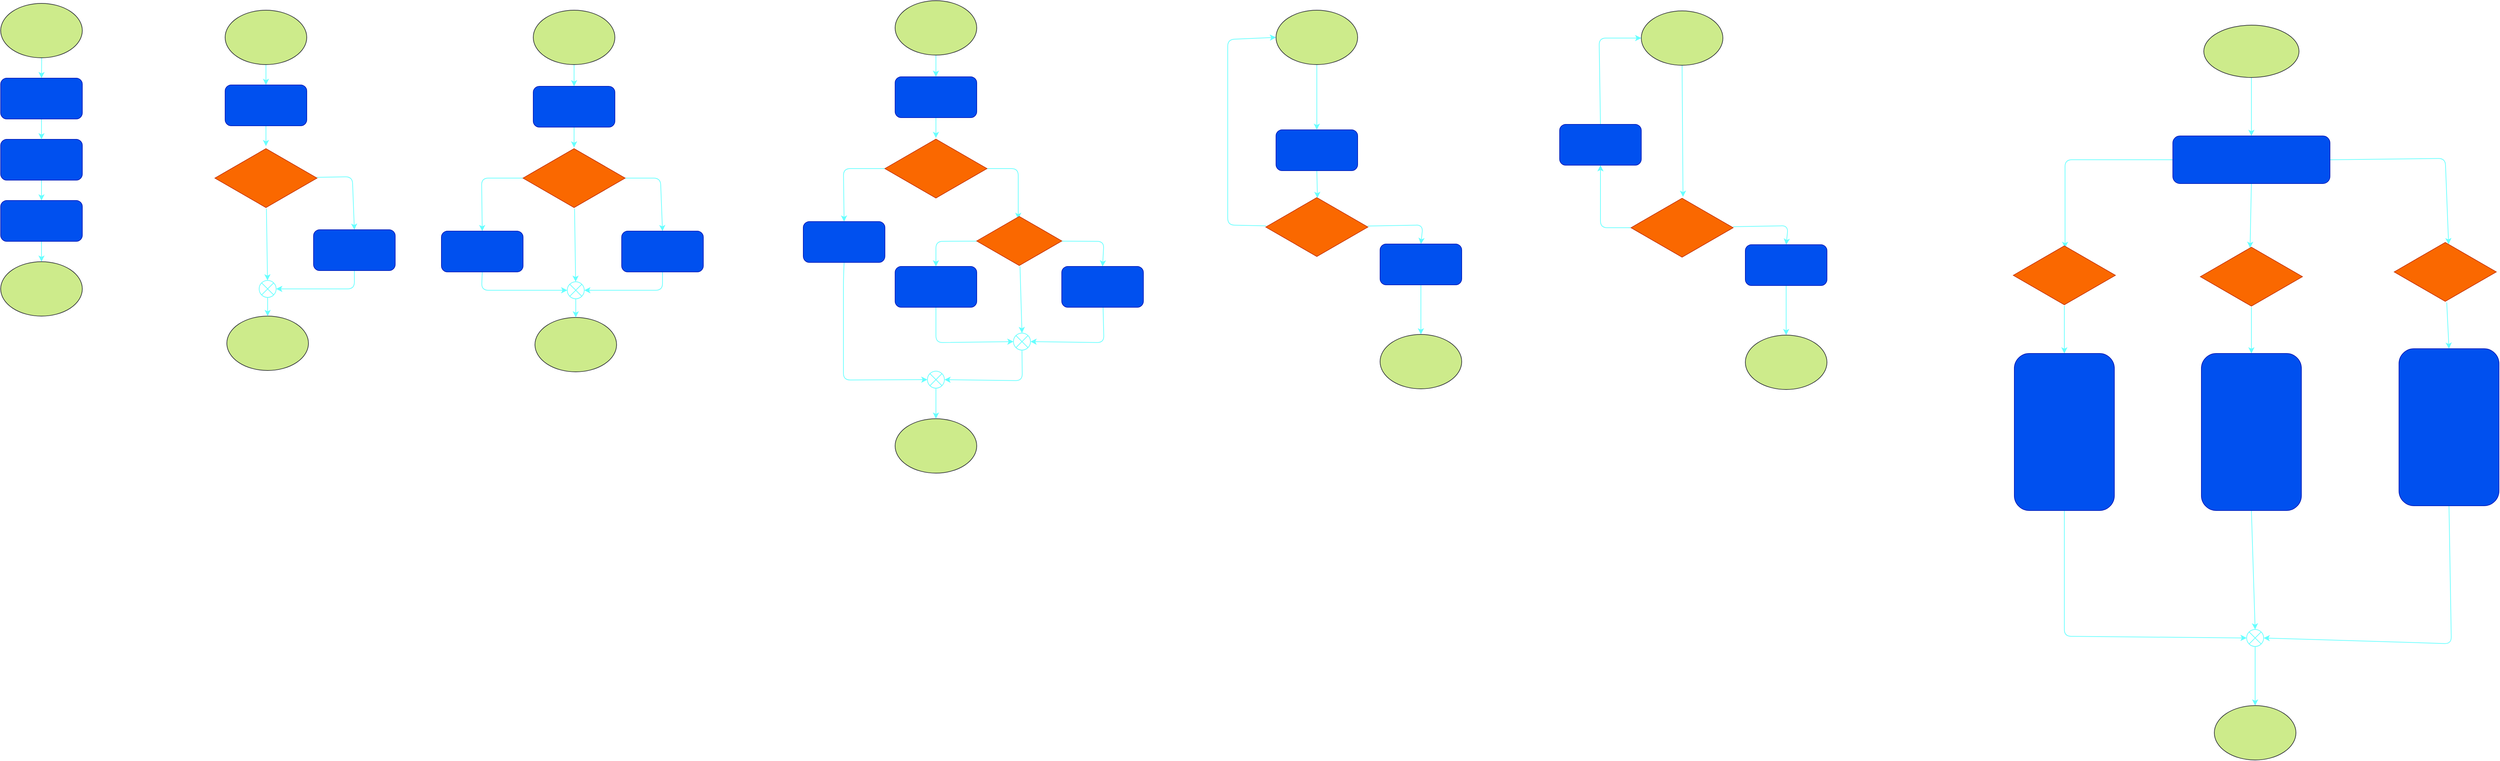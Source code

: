 <mxfile>
    <diagram id="fZ2v4ZQwoP33o_TBNRTP" name="Page-1">
        <mxGraphModel dx="1357" dy="1018" grid="1" gridSize="7" guides="1" tooltips="1" connect="1" arrows="1" fold="1" page="1" pageScale="1" pageWidth="4000" pageHeight="4681" math="0" shadow="0">
            <root>
                <mxCell id="0"/>
                <mxCell id="1" parent="0"/>
                <mxCell id="2" value="" style="edgeStyle=none;html=1;rounded=1;strokeColor=#66FFFF;shadow=0;" edge="1" parent="1" source="3" target="7">
                    <mxGeometry relative="1" as="geometry"/>
                </mxCell>
                <mxCell id="3" value="" style="ellipse;whiteSpace=wrap;html=1;rounded=1;strokeColor=#36393d;shadow=0;fillColor=#cdeb8b;" vertex="1" parent="1">
                    <mxGeometry x="100" y="10" width="120" height="80" as="geometry"/>
                </mxCell>
                <mxCell id="4" value="" style="edgeStyle=none;html=1;rounded=1;strokeColor=#66FFFF;shadow=0;" edge="1" parent="1" source="5" target="9">
                    <mxGeometry relative="1" as="geometry"/>
                </mxCell>
                <mxCell id="5" value="" style="rounded=1;whiteSpace=wrap;html=1;strokeColor=#001DBC;shadow=0;fillColor=#0050ef;fontColor=#ffffff;" vertex="1" parent="1">
                    <mxGeometry x="100" y="210" width="120" height="60" as="geometry"/>
                </mxCell>
                <mxCell id="6" value="" style="edgeStyle=none;html=1;rounded=1;strokeColor=#66FFFF;shadow=0;" edge="1" parent="1" source="7" target="5">
                    <mxGeometry relative="1" as="geometry"/>
                </mxCell>
                <mxCell id="7" value="" style="rounded=1;whiteSpace=wrap;html=1;strokeColor=#001DBC;shadow=0;fillColor=#0050ef;fontColor=#ffffff;" vertex="1" parent="1">
                    <mxGeometry x="100" y="120" width="120" height="60" as="geometry"/>
                </mxCell>
                <mxCell id="8" value="" style="edgeStyle=none;html=1;rounded=1;strokeColor=#66FFFF;shadow=0;" edge="1" parent="1" source="9" target="10">
                    <mxGeometry relative="1" as="geometry"/>
                </mxCell>
                <mxCell id="9" value="" style="rounded=1;whiteSpace=wrap;html=1;strokeColor=#001DBC;shadow=0;fillColor=#0050ef;fontColor=#ffffff;" vertex="1" parent="1">
                    <mxGeometry x="100" y="300" width="120" height="60" as="geometry"/>
                </mxCell>
                <mxCell id="10" value="" style="ellipse;whiteSpace=wrap;html=1;rounded=1;strokeColor=#36393d;shadow=0;fillColor=#cdeb8b;" vertex="1" parent="1">
                    <mxGeometry x="100" y="390" width="120" height="80" as="geometry"/>
                </mxCell>
                <mxCell id="11" value="" style="edgeStyle=none;html=1;rounded=1;strokeColor=#66FFFF;shadow=0;" edge="1" parent="1" source="12" target="14">
                    <mxGeometry relative="1" as="geometry"/>
                </mxCell>
                <mxCell id="12" value="" style="ellipse;whiteSpace=wrap;html=1;rounded=1;strokeColor=#36393d;shadow=0;fillColor=#cdeb8b;" vertex="1" parent="1">
                    <mxGeometry x="430" y="20" width="120" height="80" as="geometry"/>
                </mxCell>
                <mxCell id="13" value="" style="edgeStyle=none;html=1;rounded=1;strokeColor=#66FFFF;shadow=0;" edge="1" parent="1" source="14">
                    <mxGeometry relative="1" as="geometry">
                        <mxPoint x="490.0" y="220" as="targetPoint"/>
                    </mxGeometry>
                </mxCell>
                <mxCell id="14" value="" style="rounded=1;whiteSpace=wrap;html=1;strokeColor=#001DBC;shadow=0;fillColor=#0050ef;fontColor=#ffffff;" vertex="1" parent="1">
                    <mxGeometry x="430" y="130" width="120" height="60" as="geometry"/>
                </mxCell>
                <mxCell id="15" style="edgeStyle=none;html=1;entryX=1;entryY=0.5;entryDx=0;entryDy=0;exitX=0.5;exitY=1;exitDx=0;exitDy=0;rounded=1;strokeColor=#66FFFF;shadow=0;" edge="1" parent="1" target="21" source="22">
                    <mxGeometry relative="1" as="geometry">
                        <Array as="points">
                            <mxPoint x="620" y="430"/>
                        </Array>
                        <mxPoint x="616" y="469" as="sourcePoint"/>
                    </mxGeometry>
                </mxCell>
                <mxCell id="16" value="" style="ellipse;whiteSpace=wrap;html=1;rounded=1;strokeColor=#36393d;shadow=0;fillColor=#cdeb8b;" vertex="1" parent="1">
                    <mxGeometry x="432.5" y="470" width="120" height="80" as="geometry"/>
                </mxCell>
                <mxCell id="17" style="edgeStyle=none;html=1;entryX=0.5;entryY=0;entryDx=0;entryDy=0;rounded=1;strokeColor=#66FFFF;shadow=0;" edge="1" parent="1" source="19" target="22">
                    <mxGeometry relative="1" as="geometry">
                        <Array as="points">
                            <mxPoint x="617" y="265"/>
                        </Array>
                        <mxPoint x="623" y="308" as="targetPoint"/>
                    </mxGeometry>
                </mxCell>
                <mxCell id="18" value="" style="edgeStyle=none;html=1;rounded=1;strokeColor=#66FFFF;shadow=0;" edge="1" parent="1" source="19" target="21">
                    <mxGeometry relative="1" as="geometry"/>
                </mxCell>
                <mxCell id="19" value="" style="html=1;whiteSpace=wrap;aspect=fixed;shape=isoRectangle;rounded=1;strokeColor=#C73500;shadow=0;fillColor=#fa6800;fontColor=#000000;" vertex="1" parent="1">
                    <mxGeometry x="415" y="222" width="150" height="90" as="geometry"/>
                </mxCell>
                <mxCell id="20" value="" style="edgeStyle=none;html=1;rounded=1;strokeColor=#66FFFF;shadow=0;" edge="1" parent="1" source="21" target="16">
                    <mxGeometry relative="1" as="geometry"/>
                </mxCell>
                <mxCell id="21" value="" style="shape=sumEllipse;perimeter=ellipsePerimeter;whiteSpace=wrap;html=1;backgroundOutline=1;rounded=1;strokeColor=#66FFFF;shadow=0;" vertex="1" parent="1">
                    <mxGeometry x="480" y="417.5" width="25" height="25" as="geometry"/>
                </mxCell>
                <mxCell id="22" value="" style="whiteSpace=wrap;html=1;rounded=1;strokeColor=#001DBC;shadow=0;fillColor=#0050ef;fontColor=#ffffff;" vertex="1" parent="1">
                    <mxGeometry x="560" y="343" width="120" height="60" as="geometry"/>
                </mxCell>
                <mxCell id="35" value="" style="edgeStyle=none;html=1;rounded=1;strokeColor=#66FFFF;shadow=0;" edge="1" source="36" target="38" parent="1">
                    <mxGeometry relative="1" as="geometry"/>
                </mxCell>
                <mxCell id="36" value="" style="ellipse;whiteSpace=wrap;html=1;rounded=1;strokeColor=#36393d;shadow=0;fillColor=#cdeb8b;" vertex="1" parent="1">
                    <mxGeometry x="883" y="20" width="120" height="80" as="geometry"/>
                </mxCell>
                <mxCell id="37" value="" style="edgeStyle=none;html=1;rounded=1;strokeColor=#66FFFF;shadow=0;" edge="1" source="38" parent="1">
                    <mxGeometry relative="1" as="geometry">
                        <mxPoint x="943.0" y="222" as="targetPoint"/>
                    </mxGeometry>
                </mxCell>
                <mxCell id="38" value="" style="rounded=1;whiteSpace=wrap;html=1;strokeColor=#001DBC;shadow=0;fillColor=#0050ef;fontColor=#ffffff;" vertex="1" parent="1">
                    <mxGeometry x="883" y="132" width="120" height="60" as="geometry"/>
                </mxCell>
                <mxCell id="39" style="edgeStyle=none;html=1;entryX=1;entryY=0.5;entryDx=0;entryDy=0;exitX=0.5;exitY=1;exitDx=0;exitDy=0;rounded=1;strokeColor=#66FFFF;shadow=0;" edge="1" source="46" target="45" parent="1">
                    <mxGeometry relative="1" as="geometry">
                        <Array as="points">
                            <mxPoint x="1073" y="432"/>
                        </Array>
                        <mxPoint x="1069" y="471" as="sourcePoint"/>
                    </mxGeometry>
                </mxCell>
                <mxCell id="40" value="" style="ellipse;whiteSpace=wrap;html=1;rounded=1;strokeColor=#36393d;shadow=0;fillColor=#cdeb8b;" vertex="1" parent="1">
                    <mxGeometry x="885.5" y="472" width="120" height="80" as="geometry"/>
                </mxCell>
                <mxCell id="41" style="edgeStyle=none;html=1;entryX=0.5;entryY=0;entryDx=0;entryDy=0;rounded=1;strokeColor=#66FFFF;shadow=0;" edge="1" source="43" target="46" parent="1">
                    <mxGeometry relative="1" as="geometry">
                        <Array as="points">
                            <mxPoint x="1070" y="267"/>
                        </Array>
                        <mxPoint x="1076" y="310" as="targetPoint"/>
                    </mxGeometry>
                </mxCell>
                <mxCell id="42" value="" style="edgeStyle=none;html=1;rounded=1;strokeColor=#66FFFF;shadow=0;" edge="1" source="43" target="45" parent="1">
                    <mxGeometry relative="1" as="geometry"/>
                </mxCell>
                <mxCell id="49" style="edgeStyle=none;sketch=0;html=1;shadow=0;strokeColor=#66FFFF;entryX=0.5;entryY=0;entryDx=0;entryDy=0;" edge="1" parent="1" source="43" target="48">
                    <mxGeometry relative="1" as="geometry">
                        <mxPoint x="812" y="267" as="targetPoint"/>
                        <Array as="points">
                            <mxPoint x="807" y="267"/>
                        </Array>
                    </mxGeometry>
                </mxCell>
                <mxCell id="43" value="" style="html=1;whiteSpace=wrap;aspect=fixed;shape=isoRectangle;rounded=1;strokeColor=#C73500;shadow=0;fillColor=#fa6800;fontColor=#000000;" vertex="1" parent="1">
                    <mxGeometry x="868" y="222" width="150" height="90" as="geometry"/>
                </mxCell>
                <mxCell id="44" value="" style="edgeStyle=none;html=1;rounded=1;strokeColor=#66FFFF;shadow=0;" edge="1" source="45" target="40" parent="1">
                    <mxGeometry relative="1" as="geometry"/>
                </mxCell>
                <mxCell id="45" value="" style="shape=sumEllipse;perimeter=ellipsePerimeter;whiteSpace=wrap;html=1;backgroundOutline=1;rounded=1;strokeColor=#66FFFF;shadow=0;" vertex="1" parent="1">
                    <mxGeometry x="933" y="419.5" width="25" height="25" as="geometry"/>
                </mxCell>
                <mxCell id="46" value="" style="whiteSpace=wrap;html=1;rounded=1;strokeColor=#001DBC;shadow=0;fillColor=#0050ef;fontColor=#ffffff;" vertex="1" parent="1">
                    <mxGeometry x="1013" y="345" width="120" height="60" as="geometry"/>
                </mxCell>
                <mxCell id="50" style="edgeStyle=none;sketch=0;html=1;exitX=0.5;exitY=1;exitDx=0;exitDy=0;shadow=0;strokeColor=#66FFFF;entryX=0;entryY=0.5;entryDx=0;entryDy=0;" edge="1" parent="1" source="48" target="45">
                    <mxGeometry relative="1" as="geometry">
                        <mxPoint x="806.706" y="462" as="targetPoint"/>
                        <Array as="points">
                            <mxPoint x="807" y="432"/>
                        </Array>
                    </mxGeometry>
                </mxCell>
                <mxCell id="48" value="" style="whiteSpace=wrap;html=1;rounded=1;strokeColor=#001DBC;shadow=0;fillColor=#0050ef;fontColor=#ffffff;" vertex="1" parent="1">
                    <mxGeometry x="748" y="345" width="120" height="60" as="geometry"/>
                </mxCell>
                <mxCell id="52" value="" style="edgeStyle=none;html=1;rounded=1;strokeColor=#66FFFF;shadow=0;" edge="1" source="53" target="55" parent="1">
                    <mxGeometry relative="1" as="geometry"/>
                </mxCell>
                <mxCell id="53" value="" style="ellipse;whiteSpace=wrap;html=1;rounded=1;strokeColor=#36393d;shadow=0;fillColor=#cdeb8b;" vertex="1" parent="1">
                    <mxGeometry x="1415" y="6" width="120" height="80" as="geometry"/>
                </mxCell>
                <mxCell id="54" value="" style="edgeStyle=none;html=1;rounded=1;strokeColor=#66FFFF;shadow=0;" edge="1" source="55" parent="1">
                    <mxGeometry relative="1" as="geometry">
                        <mxPoint x="1475.0" y="208" as="targetPoint"/>
                    </mxGeometry>
                </mxCell>
                <mxCell id="55" value="" style="rounded=1;whiteSpace=wrap;html=1;strokeColor=#001DBC;shadow=0;fillColor=#0050ef;fontColor=#ffffff;" vertex="1" parent="1">
                    <mxGeometry x="1415" y="118" width="120" height="60" as="geometry"/>
                </mxCell>
                <mxCell id="57" value="" style="ellipse;whiteSpace=wrap;html=1;rounded=1;strokeColor=#36393d;shadow=0;fillColor=#cdeb8b;" vertex="1" parent="1">
                    <mxGeometry x="1415" y="621" width="120" height="80" as="geometry"/>
                </mxCell>
                <mxCell id="58" style="edgeStyle=none;html=1;rounded=1;strokeColor=#66FFFF;shadow=0;entryX=0.488;entryY=0.067;entryDx=0;entryDy=0;entryPerimeter=0;" edge="1" source="61" target="68" parent="1">
                    <mxGeometry relative="1" as="geometry">
                        <Array as="points">
                            <mxPoint x="1596" y="253"/>
                        </Array>
                        <mxPoint x="1596" y="299" as="targetPoint"/>
                    </mxGeometry>
                </mxCell>
                <mxCell id="60" style="edgeStyle=none;sketch=0;html=1;shadow=0;strokeColor=#66FFFF;entryX=0.5;entryY=0;entryDx=0;entryDy=0;" edge="1" source="61" parent="1" target="66">
                    <mxGeometry relative="1" as="geometry">
                        <mxPoint x="1340" y="306" as="targetPoint"/>
                        <Array as="points">
                            <mxPoint x="1339" y="253"/>
                        </Array>
                    </mxGeometry>
                </mxCell>
                <mxCell id="61" value="" style="html=1;whiteSpace=wrap;aspect=fixed;shape=isoRectangle;rounded=1;strokeColor=#C73500;shadow=0;fillColor=#fa6800;fontColor=#000000;" vertex="1" parent="1">
                    <mxGeometry x="1400" y="208" width="150" height="90" as="geometry"/>
                </mxCell>
                <mxCell id="62" value="" style="edgeStyle=none;html=1;rounded=1;strokeColor=#66FFFF;shadow=0;" edge="1" source="63" target="57" parent="1">
                    <mxGeometry relative="1" as="geometry"/>
                </mxCell>
                <mxCell id="63" value="" style="shape=sumEllipse;perimeter=ellipsePerimeter;whiteSpace=wrap;html=1;backgroundOutline=1;rounded=1;strokeColor=#66FFFF;shadow=0;" vertex="1" parent="1">
                    <mxGeometry x="1462.5" y="551" width="25" height="25" as="geometry"/>
                </mxCell>
                <mxCell id="65" style="edgeStyle=none;sketch=0;html=1;shadow=0;strokeColor=#66FFFF;entryX=0;entryY=0.5;entryDx=0;entryDy=0;exitX=0.5;exitY=1;exitDx=0;exitDy=0;" edge="1" target="63" parent="1" source="66">
                    <mxGeometry relative="1" as="geometry">
                        <mxPoint x="1338.706" y="448" as="targetPoint"/>
                        <mxPoint x="1339" y="425" as="sourcePoint"/>
                        <Array as="points">
                            <mxPoint x="1339" y="418"/>
                            <mxPoint x="1339" y="564"/>
                        </Array>
                    </mxGeometry>
                </mxCell>
                <mxCell id="66" value="" style="whiteSpace=wrap;html=1;rounded=1;strokeColor=#001DBC;shadow=0;fillColor=#0050ef;fontColor=#ffffff;" vertex="1" parent="1">
                    <mxGeometry x="1280" y="331" width="120" height="60" as="geometry"/>
                </mxCell>
                <mxCell id="71" style="edgeStyle=none;sketch=0;html=1;shadow=0;strokeColor=#66FFFF;entryX=0.5;entryY=0;entryDx=0;entryDy=0;" edge="1" parent="1" source="68" target="69">
                    <mxGeometry relative="1" as="geometry">
                        <mxPoint x="1484" y="390" as="targetPoint"/>
                        <Array as="points">
                            <mxPoint x="1475" y="360"/>
                        </Array>
                    </mxGeometry>
                </mxCell>
                <mxCell id="72" style="edgeStyle=none;sketch=0;html=1;entryX=0.5;entryY=0;entryDx=0;entryDy=0;shadow=0;strokeColor=#66FFFF;" edge="1" parent="1" source="68">
                    <mxGeometry relative="1" as="geometry">
                        <mxPoint x="1720.0" y="397" as="targetPoint"/>
                        <Array as="points">
                            <mxPoint x="1722" y="360"/>
                        </Array>
                    </mxGeometry>
                </mxCell>
                <mxCell id="78" style="edgeStyle=none;sketch=0;html=1;entryX=0.5;entryY=0;entryDx=0;entryDy=0;shadow=0;strokeColor=#66FFFF;" edge="1" parent="1" source="68" target="73">
                    <mxGeometry relative="1" as="geometry"/>
                </mxCell>
                <mxCell id="68" value="" style="html=1;whiteSpace=wrap;aspect=fixed;shape=isoRectangle;rounded=1;strokeColor=#C73500;shadow=0;fillColor=#fa6800;fontColor=#000000;" vertex="1" parent="1">
                    <mxGeometry x="1535" y="322" width="125" height="75" as="geometry"/>
                </mxCell>
                <mxCell id="77" style="edgeStyle=none;sketch=0;html=1;entryX=0;entryY=0.5;entryDx=0;entryDy=0;shadow=0;strokeColor=#66FFFF;" edge="1" parent="1" source="69" target="73">
                    <mxGeometry relative="1" as="geometry">
                        <Array as="points">
                            <mxPoint x="1475" y="509"/>
                        </Array>
                    </mxGeometry>
                </mxCell>
                <mxCell id="69" value="" style="whiteSpace=wrap;html=1;rounded=1;strokeColor=#001DBC;shadow=0;fillColor=#0050ef;fontColor=#ffffff;" vertex="1" parent="1">
                    <mxGeometry x="1415" y="397" width="120" height="60" as="geometry"/>
                </mxCell>
                <mxCell id="75" style="edgeStyle=none;sketch=0;html=1;entryX=1;entryY=0.5;entryDx=0;entryDy=0;shadow=0;strokeColor=#66FFFF;" edge="1" parent="1" target="73">
                    <mxGeometry relative="1" as="geometry">
                        <mxPoint x="1720.732" y="457" as="sourcePoint"/>
                        <Array as="points">
                            <mxPoint x="1722" y="509"/>
                        </Array>
                    </mxGeometry>
                </mxCell>
                <mxCell id="70" value="" style="whiteSpace=wrap;html=1;rounded=1;strokeColor=#001DBC;shadow=0;fillColor=#0050ef;fontColor=#ffffff;" vertex="1" parent="1">
                    <mxGeometry x="1660" y="397" width="120" height="60" as="geometry"/>
                </mxCell>
                <mxCell id="79" style="edgeStyle=none;sketch=0;html=1;exitX=0.5;exitY=1;exitDx=0;exitDy=0;shadow=0;strokeColor=#66FFFF;entryX=1;entryY=0.5;entryDx=0;entryDy=0;" edge="1" parent="1" source="73" target="63">
                    <mxGeometry relative="1" as="geometry">
                        <mxPoint x="1602" y="565" as="targetPoint"/>
                        <Array as="points">
                            <mxPoint x="1602" y="565"/>
                        </Array>
                    </mxGeometry>
                </mxCell>
                <mxCell id="73" value="" style="shape=sumEllipse;perimeter=ellipsePerimeter;whiteSpace=wrap;html=1;backgroundOutline=1;rounded=1;strokeColor=#66FFFF;shadow=0;" vertex="1" parent="1">
                    <mxGeometry x="1589" y="495" width="25" height="25" as="geometry"/>
                </mxCell>
                <mxCell id="85" style="edgeStyle=none;sketch=0;html=1;entryX=0.5;entryY=0;entryDx=0;entryDy=0;shadow=0;strokeColor=#66FFFF;" edge="1" parent="1" source="80" target="83">
                    <mxGeometry relative="1" as="geometry">
                        <Array as="points">
                            <mxPoint x="2191" y="336"/>
                        </Array>
                    </mxGeometry>
                </mxCell>
                <mxCell id="88" style="edgeStyle=none;sketch=0;html=1;entryX=0;entryY=0.5;entryDx=0;entryDy=0;shadow=0;strokeColor=#66FFFF;" edge="1" parent="1" source="80" target="86">
                    <mxGeometry relative="1" as="geometry">
                        <Array as="points">
                            <mxPoint x="1904" y="336"/>
                            <mxPoint x="1904" y="63"/>
                        </Array>
                    </mxGeometry>
                </mxCell>
                <mxCell id="80" value="" style="html=1;whiteSpace=wrap;aspect=fixed;shape=isoRectangle;rounded=1;strokeColor=#C73500;shadow=0;fillColor=#fa6800;fontColor=#000000;" vertex="1" parent="1">
                    <mxGeometry x="1960" y="294" width="150" height="90" as="geometry"/>
                </mxCell>
                <mxCell id="82" style="edgeStyle=none;sketch=0;html=1;exitX=0.5;exitY=1;exitDx=0;exitDy=0;entryX=0.506;entryY=0.025;entryDx=0;entryDy=0;entryPerimeter=0;shadow=0;strokeColor=#66FFFF;" edge="1" parent="1" source="81" target="80">
                    <mxGeometry relative="1" as="geometry"/>
                </mxCell>
                <mxCell id="81" value="" style="rounded=1;whiteSpace=wrap;html=1;strokeColor=#001DBC;shadow=0;fillColor=#0050ef;fontColor=#ffffff;" vertex="1" parent="1">
                    <mxGeometry x="1975" y="196" width="120" height="60" as="geometry"/>
                </mxCell>
                <mxCell id="90" style="edgeStyle=none;sketch=0;html=1;exitX=0.5;exitY=1;exitDx=0;exitDy=0;entryX=0.5;entryY=0;entryDx=0;entryDy=0;shadow=0;strokeColor=#66FFFF;" edge="1" parent="1" source="83" target="89">
                    <mxGeometry relative="1" as="geometry"/>
                </mxCell>
                <mxCell id="83" value="" style="rounded=1;whiteSpace=wrap;html=1;strokeColor=#001DBC;shadow=0;fillColor=#0050ef;fontColor=#ffffff;" vertex="1" parent="1">
                    <mxGeometry x="2128" y="364" width="120" height="60" as="geometry"/>
                </mxCell>
                <mxCell id="87" style="edgeStyle=none;sketch=0;html=1;exitX=0.5;exitY=1;exitDx=0;exitDy=0;entryX=0.5;entryY=0;entryDx=0;entryDy=0;shadow=0;strokeColor=#66FFFF;" edge="1" parent="1" source="86" target="81">
                    <mxGeometry relative="1" as="geometry"/>
                </mxCell>
                <mxCell id="86" value="" style="ellipse;whiteSpace=wrap;html=1;rounded=1;strokeColor=#36393d;shadow=0;fillColor=#cdeb8b;" vertex="1" parent="1">
                    <mxGeometry x="1975" y="20" width="120" height="80" as="geometry"/>
                </mxCell>
                <mxCell id="89" value="" style="ellipse;whiteSpace=wrap;html=1;rounded=1;strokeColor=#36393d;shadow=0;fillColor=#cdeb8b;" vertex="1" parent="1">
                    <mxGeometry x="2128" y="497" width="120" height="80" as="geometry"/>
                </mxCell>
                <mxCell id="91" style="edgeStyle=none;sketch=0;html=1;entryX=0.5;entryY=0;entryDx=0;entryDy=0;shadow=0;strokeColor=#66FFFF;" edge="1" source="93" target="97" parent="1">
                    <mxGeometry relative="1" as="geometry">
                        <Array as="points">
                            <mxPoint x="2728" y="337"/>
                        </Array>
                    </mxGeometry>
                </mxCell>
                <mxCell id="102" style="edgeStyle=none;sketch=0;html=1;entryX=0.5;entryY=1;entryDx=0;entryDy=0;shadow=0;strokeColor=#66FFFF;" edge="1" parent="1" source="93" target="101">
                    <mxGeometry relative="1" as="geometry">
                        <Array as="points">
                            <mxPoint x="2452" y="340"/>
                        </Array>
                    </mxGeometry>
                </mxCell>
                <mxCell id="93" value="" style="html=1;whiteSpace=wrap;aspect=fixed;shape=isoRectangle;rounded=1;strokeColor=#C73500;shadow=0;fillColor=#fa6800;fontColor=#000000;" vertex="1" parent="1">
                    <mxGeometry x="2497" y="295" width="150" height="90" as="geometry"/>
                </mxCell>
                <mxCell id="96" style="edgeStyle=none;sketch=0;html=1;exitX=0.5;exitY=1;exitDx=0;exitDy=0;entryX=0.5;entryY=0;entryDx=0;entryDy=0;shadow=0;strokeColor=#66FFFF;" edge="1" source="97" target="100" parent="1">
                    <mxGeometry relative="1" as="geometry"/>
                </mxCell>
                <mxCell id="97" value="" style="rounded=1;whiteSpace=wrap;html=1;strokeColor=#001DBC;shadow=0;fillColor=#0050ef;fontColor=#ffffff;" vertex="1" parent="1">
                    <mxGeometry x="2665" y="365" width="120" height="60" as="geometry"/>
                </mxCell>
                <mxCell id="98" style="edgeStyle=none;sketch=0;html=1;exitX=0.5;exitY=1;exitDx=0;exitDy=0;entryX=0.509;entryY=-0.005;entryDx=0;entryDy=0;shadow=0;strokeColor=#66FFFF;entryPerimeter=0;" edge="1" source="99" target="93" parent="1">
                    <mxGeometry relative="1" as="geometry">
                        <mxPoint x="2572" y="197" as="targetPoint"/>
                    </mxGeometry>
                </mxCell>
                <mxCell id="99" value="" style="ellipse;whiteSpace=wrap;html=1;rounded=1;strokeColor=#36393d;shadow=0;fillColor=#cdeb8b;" vertex="1" parent="1">
                    <mxGeometry x="2512" y="21" width="120" height="80" as="geometry"/>
                </mxCell>
                <mxCell id="100" value="" style="ellipse;whiteSpace=wrap;html=1;rounded=1;strokeColor=#36393d;shadow=0;fillColor=#cdeb8b;" vertex="1" parent="1">
                    <mxGeometry x="2665" y="498" width="120" height="80" as="geometry"/>
                </mxCell>
                <mxCell id="103" style="edgeStyle=none;sketch=0;html=1;exitX=0.5;exitY=0;exitDx=0;exitDy=0;entryX=0;entryY=0.5;entryDx=0;entryDy=0;shadow=0;strokeColor=#66FFFF;" edge="1" parent="1" source="101" target="99">
                    <mxGeometry relative="1" as="geometry">
                        <Array as="points">
                            <mxPoint x="2450" y="61"/>
                        </Array>
                    </mxGeometry>
                </mxCell>
                <mxCell id="101" value="" style="rounded=1;whiteSpace=wrap;html=1;strokeColor=#001DBC;shadow=0;fillColor=#0050ef;fontColor=#ffffff;" vertex="1" parent="1">
                    <mxGeometry x="2392" y="188" width="120" height="60" as="geometry"/>
                </mxCell>
                <mxCell id="118" style="edgeStyle=none;sketch=0;html=1;exitX=0.5;exitY=1;exitDx=0;exitDy=0;entryX=0.5;entryY=0;entryDx=0;entryDy=0;shadow=0;strokeColor=#66FFFF;" edge="1" parent="1" source="104" target="105">
                    <mxGeometry relative="1" as="geometry"/>
                </mxCell>
                <mxCell id="104" value="" style="ellipse;whiteSpace=wrap;html=1;rounded=1;strokeColor=#36393d;shadow=0;fillColor=#cdeb8b;" vertex="1" parent="1">
                    <mxGeometry x="3339" y="42" width="140" height="77" as="geometry"/>
                </mxCell>
                <mxCell id="109" style="edgeStyle=none;sketch=0;html=1;exitX=0.5;exitY=1;exitDx=0;exitDy=0;entryX=0.487;entryY=0.03;entryDx=0;entryDy=0;entryPerimeter=0;shadow=0;strokeColor=#66FFFF;" edge="1" parent="1" source="105" target="107">
                    <mxGeometry relative="1" as="geometry">
                        <Array as="points"/>
                    </mxGeometry>
                </mxCell>
                <mxCell id="110" style="edgeStyle=none;sketch=0;html=1;exitX=0;exitY=0.5;exitDx=0;exitDy=0;entryX=0.507;entryY=0.052;entryDx=0;entryDy=0;entryPerimeter=0;shadow=0;strokeColor=#66FFFF;" edge="1" parent="1" source="105" target="106">
                    <mxGeometry relative="1" as="geometry">
                        <Array as="points">
                            <mxPoint x="3135" y="240"/>
                        </Array>
                    </mxGeometry>
                </mxCell>
                <mxCell id="111" style="edgeStyle=none;sketch=0;html=1;exitX=1;exitY=0.5;exitDx=0;exitDy=0;entryX=0.533;entryY=0.048;entryDx=0;entryDy=0;entryPerimeter=0;shadow=0;strokeColor=#66FFFF;" edge="1" parent="1" source="105" target="108">
                    <mxGeometry relative="1" as="geometry">
                        <Array as="points">
                            <mxPoint x="3694" y="238"/>
                        </Array>
                    </mxGeometry>
                </mxCell>
                <mxCell id="105" value="" style="rounded=1;whiteSpace=wrap;html=1;strokeColor=#001DBC;shadow=0;fillColor=#0050ef;fontColor=#ffffff;" vertex="1" parent="1">
                    <mxGeometry x="3293.5" y="205" width="231" height="70" as="geometry"/>
                </mxCell>
                <mxCell id="116" style="edgeStyle=none;sketch=0;html=1;entryX=1;entryY=0.5;entryDx=0;entryDy=0;shadow=0;strokeColor=#66FFFF;" edge="1" parent="1" source="106" target="112">
                    <mxGeometry relative="1" as="geometry"/>
                </mxCell>
                <mxCell id="106" value="" style="html=1;whiteSpace=wrap;aspect=fixed;shape=isoRectangle;rounded=1;strokeColor=#C73500;shadow=0;fillColor=#fa6800;fontColor=#000000;" vertex="1" parent="1">
                    <mxGeometry x="3059" y="365" width="150" height="90" as="geometry"/>
                </mxCell>
                <mxCell id="115" style="edgeStyle=none;sketch=0;html=1;entryX=1;entryY=0.5;entryDx=0;entryDy=0;shadow=0;strokeColor=#66FFFF;" edge="1" parent="1" source="107" target="113">
                    <mxGeometry relative="1" as="geometry"/>
                </mxCell>
                <mxCell id="107" value="" style="html=1;whiteSpace=wrap;aspect=fixed;shape=isoRectangle;rounded=1;strokeColor=#C73500;shadow=0;fillColor=#fa6800;fontColor=#000000;" vertex="1" parent="1">
                    <mxGeometry x="3334" y="367" width="150" height="90" as="geometry"/>
                </mxCell>
                <mxCell id="117" style="edgeStyle=none;sketch=0;html=1;entryX=1;entryY=0.5;entryDx=0;entryDy=0;shadow=0;strokeColor=#66FFFF;" edge="1" parent="1" source="108" target="114">
                    <mxGeometry relative="1" as="geometry"/>
                </mxCell>
                <mxCell id="108" value="" style="html=1;whiteSpace=wrap;aspect=fixed;shape=isoRectangle;rounded=1;strokeColor=#C73500;shadow=0;fillColor=#fa6800;fontColor=#000000;" vertex="1" parent="1">
                    <mxGeometry x="3619" y="360" width="150" height="90" as="geometry"/>
                </mxCell>
                <mxCell id="121" style="edgeStyle=none;sketch=0;html=1;exitX=0;exitY=0.5;exitDx=0;exitDy=0;entryX=0;entryY=0.5;entryDx=0;entryDy=0;shadow=0;strokeColor=#66FFFF;" edge="1" parent="1" source="112" target="123">
                    <mxGeometry relative="1" as="geometry">
                        <mxPoint x="3331.5" y="941.5" as="targetPoint"/>
                        <Array as="points">
                            <mxPoint x="3134" y="941"/>
                        </Array>
                    </mxGeometry>
                </mxCell>
                <mxCell id="112" value="" style="rounded=1;whiteSpace=wrap;html=1;strokeColor=#001DBC;shadow=0;fillColor=#0050ef;fontColor=#ffffff;rotation=-90;" vertex="1" parent="1">
                    <mxGeometry x="3018.5" y="567" width="231" height="147" as="geometry"/>
                </mxCell>
                <mxCell id="120" style="edgeStyle=none;sketch=0;html=1;exitX=0;exitY=0.5;exitDx=0;exitDy=0;entryX=0.5;entryY=0;entryDx=0;entryDy=0;shadow=0;strokeColor=#66FFFF;" edge="1" parent="1" source="113" target="123">
                    <mxGeometry relative="1" as="geometry">
                        <mxPoint x="3412.5" y="896.0" as="targetPoint"/>
                    </mxGeometry>
                </mxCell>
                <mxCell id="113" value="" style="rounded=1;whiteSpace=wrap;html=1;strokeColor=#001DBC;shadow=0;fillColor=#0050ef;fontColor=#ffffff;rotation=-90;" vertex="1" parent="1">
                    <mxGeometry x="3293.5" y="567" width="231" height="147" as="geometry"/>
                </mxCell>
                <mxCell id="122" style="edgeStyle=none;sketch=0;html=1;exitX=0;exitY=0.5;exitDx=0;exitDy=0;entryX=1;entryY=0.5;entryDx=0;entryDy=0;shadow=0;strokeColor=#66FFFF;" edge="1" parent="1" source="114" target="123">
                    <mxGeometry relative="1" as="geometry">
                        <mxPoint x="3493.5" y="941.5" as="targetPoint"/>
                        <Array as="points">
                            <mxPoint x="3703" y="952"/>
                        </Array>
                    </mxGeometry>
                </mxCell>
                <mxCell id="114" value="" style="rounded=1;whiteSpace=wrap;html=1;strokeColor=#001DBC;shadow=0;fillColor=#0050ef;fontColor=#ffffff;rotation=-90;" vertex="1" parent="1">
                    <mxGeometry x="3584" y="560" width="231" height="147" as="geometry"/>
                </mxCell>
                <mxCell id="125" style="edgeStyle=none;sketch=0;html=1;exitX=0.5;exitY=1;exitDx=0;exitDy=0;entryX=0.5;entryY=0;entryDx=0;entryDy=0;shadow=0;strokeColor=#66FFFF;" edge="1" parent="1" source="123" target="124">
                    <mxGeometry relative="1" as="geometry"/>
                </mxCell>
                <mxCell id="123" value="" style="shape=sumEllipse;perimeter=ellipsePerimeter;whiteSpace=wrap;html=1;backgroundOutline=1;rounded=1;strokeColor=#66FFFF;shadow=0;" vertex="1" parent="1">
                    <mxGeometry x="3402" y="931" width="25" height="25" as="geometry"/>
                </mxCell>
                <mxCell id="124" value="" style="ellipse;whiteSpace=wrap;html=1;rounded=1;strokeColor=#36393d;shadow=0;fillColor=#cdeb8b;" vertex="1" parent="1">
                    <mxGeometry x="3354.5" y="1043" width="120" height="80" as="geometry"/>
                </mxCell>
            </root>
        </mxGraphModel>
    </diagram>
</mxfile>